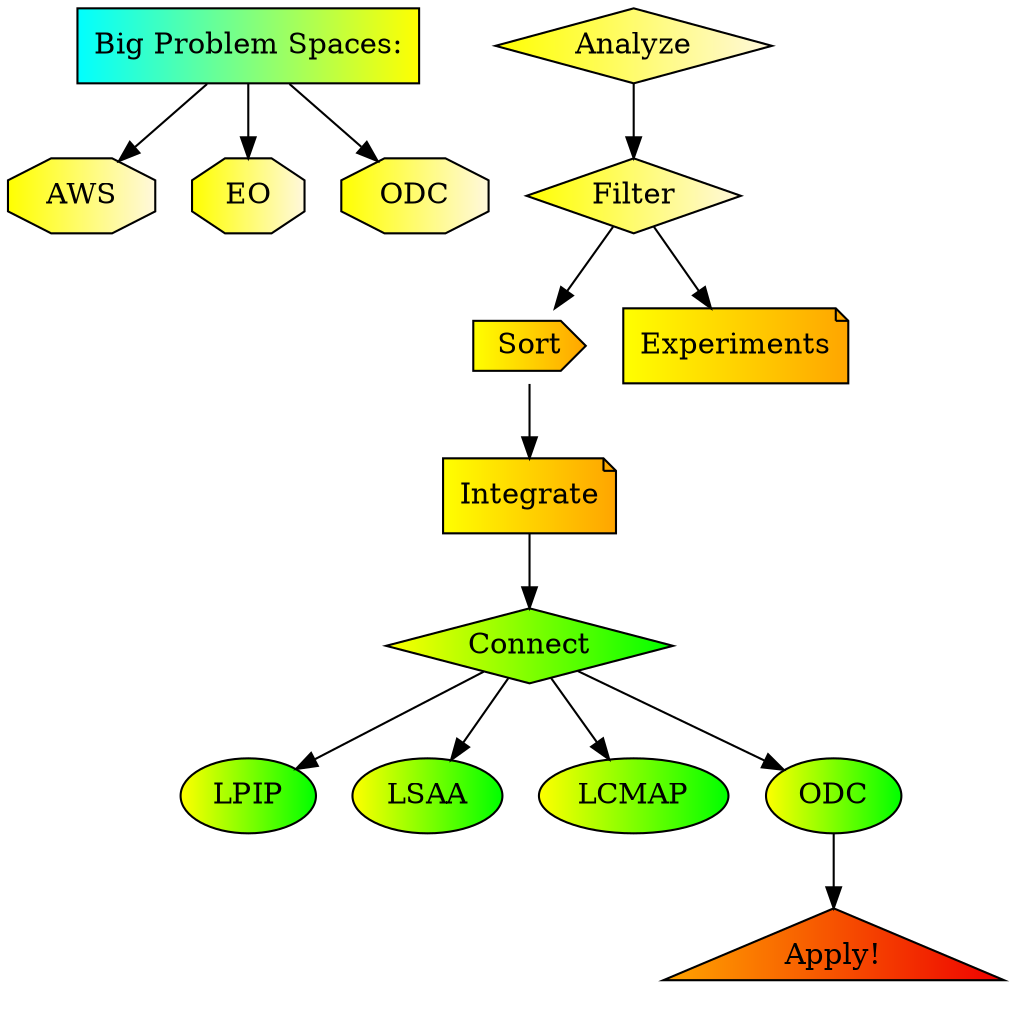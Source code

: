 digraph G {
node [style=filled, fillcolor="cyan:yellow",shape=rect]
n0[label="Big Problem Spaces:"]
node [style=filled, fillcolor="yellow:cornsilk",shape=octagon]
n1[label="AWS"]
n2[label="EO"]
n3[label="ODC"]
node [style=filled, fillcolor="yellow:cornsilk",shape=diamond]
n5[label="Analyze"]
node [style=filled, fillcolor="yellow:cornsilk",shape=diamond]
n6[label="Filter"]
node [style=filled, fillcolor="yellow:orange",shape=cds]
n7[label="Sort"]
node [style=filled, fillcolor="yellow:orange",shape=note]
n4[label="Experiments"]
n8[label="Integrate"]
node [style=filled, fillcolor="yellow:green",shape=diamond]
n9[label="Connect"]
node [style=filled, fillcolor="yellow:green",shape=ellipse]
n10a[label="LPIP"]
n10[label="LSAA"]
n11[label="LCMAP"]
n12[label="ODC"]
node [style=filled, fillcolor="orange:red2",shape=triangle]
n13[label="Apply!"]

n0->n1
n0->n2
n0->n3

n5->n6
n6->n4
n6->n7
n7->n8
n8->n9

n9->n10a
n9->n10
n9->n11
n9->n12
n12->n13
}
